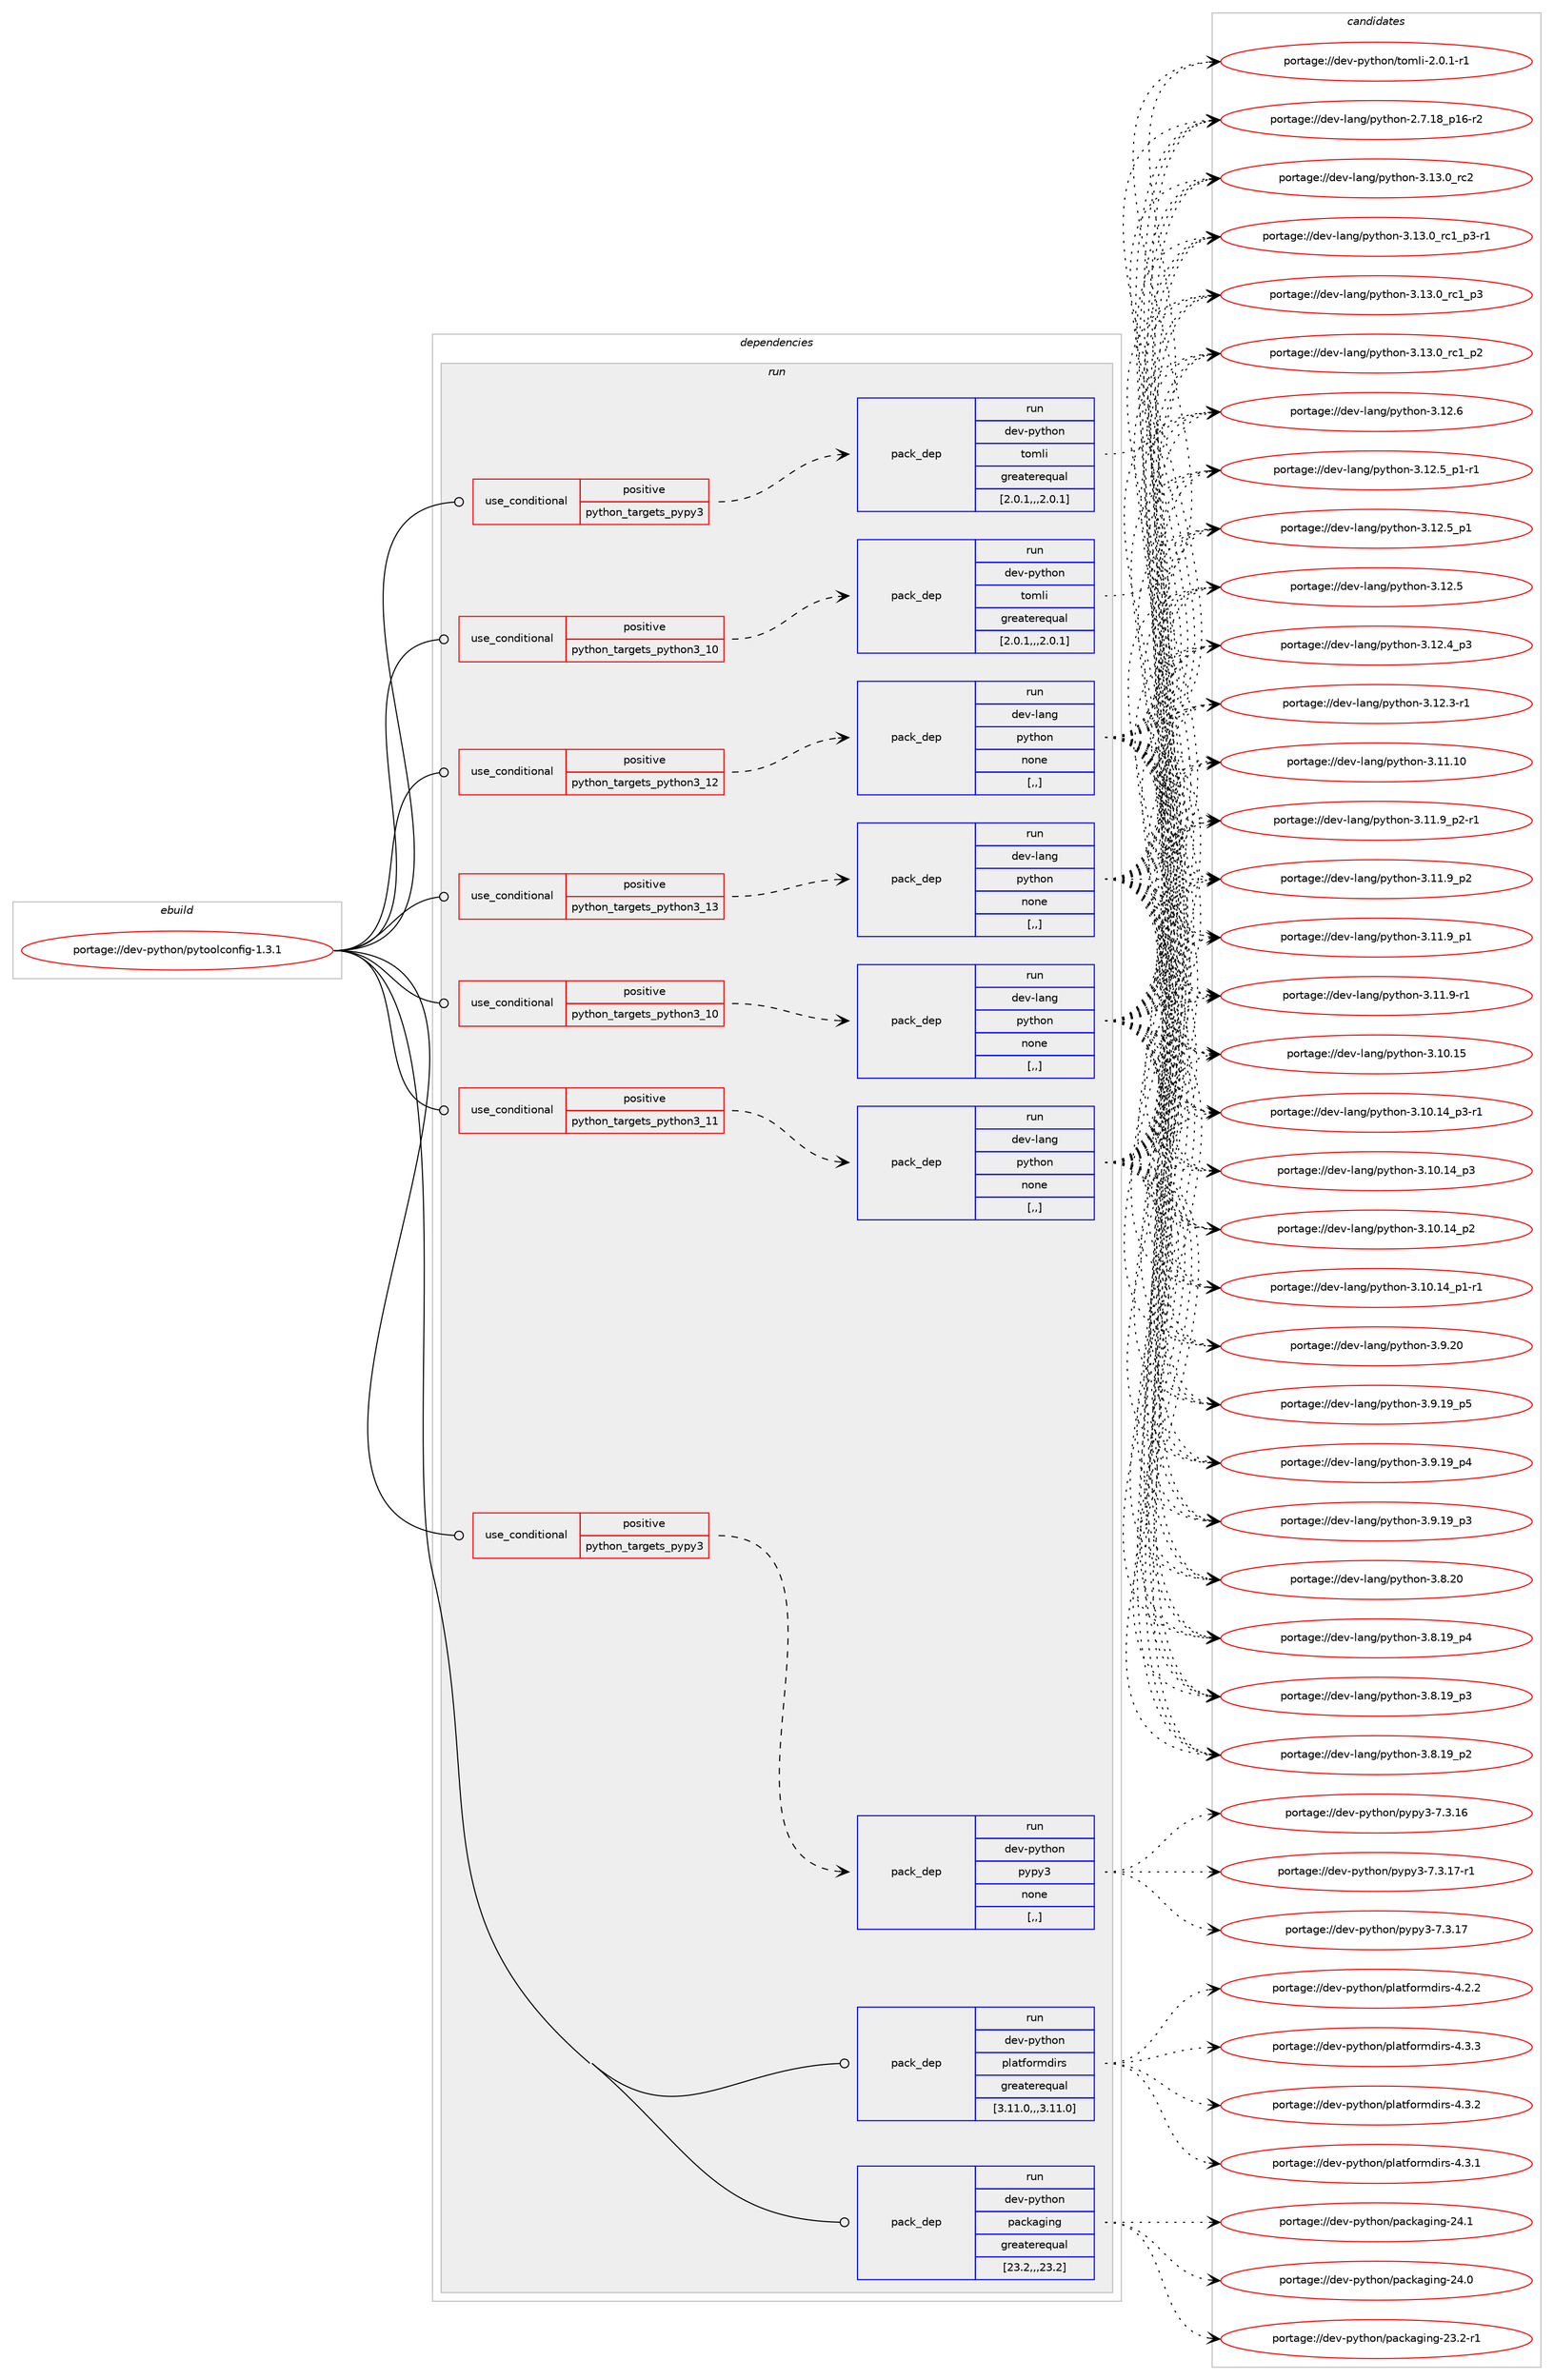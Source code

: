digraph prolog {

# *************
# Graph options
# *************

newrank=true;
concentrate=true;
compound=true;
graph [rankdir=LR,fontname=Helvetica,fontsize=10,ranksep=1.5];#, ranksep=2.5, nodesep=0.2];
edge  [arrowhead=vee];
node  [fontname=Helvetica,fontsize=10];

# **********
# The ebuild
# **********

subgraph cluster_leftcol {
color=gray;
label=<<i>ebuild</i>>;
id [label="portage://dev-python/pytoolconfig-1.3.1", color=red, width=4, href="../dev-python/pytoolconfig-1.3.1.svg"];
}

# ****************
# The dependencies
# ****************

subgraph cluster_midcol {
color=gray;
label=<<i>dependencies</i>>;
subgraph cluster_compile {
fillcolor="#eeeeee";
style=filled;
label=<<i>compile</i>>;
}
subgraph cluster_compileandrun {
fillcolor="#eeeeee";
style=filled;
label=<<i>compile and run</i>>;
}
subgraph cluster_run {
fillcolor="#eeeeee";
style=filled;
label=<<i>run</i>>;
subgraph cond169117 {
dependency655883 [label=<<TABLE BORDER="0" CELLBORDER="1" CELLSPACING="0" CELLPADDING="4"><TR><TD ROWSPAN="3" CELLPADDING="10">use_conditional</TD></TR><TR><TD>positive</TD></TR><TR><TD>python_targets_pypy3</TD></TR></TABLE>>, shape=none, color=red];
subgraph pack481906 {
dependency655884 [label=<<TABLE BORDER="0" CELLBORDER="1" CELLSPACING="0" CELLPADDING="4" WIDTH="220"><TR><TD ROWSPAN="6" CELLPADDING="30">pack_dep</TD></TR><TR><TD WIDTH="110">run</TD></TR><TR><TD>dev-python</TD></TR><TR><TD>pypy3</TD></TR><TR><TD>none</TD></TR><TR><TD>[,,]</TD></TR></TABLE>>, shape=none, color=blue];
}
dependency655883:e -> dependency655884:w [weight=20,style="dashed",arrowhead="vee"];
}
id:e -> dependency655883:w [weight=20,style="solid",arrowhead="odot"];
subgraph cond169118 {
dependency655885 [label=<<TABLE BORDER="0" CELLBORDER="1" CELLSPACING="0" CELLPADDING="4"><TR><TD ROWSPAN="3" CELLPADDING="10">use_conditional</TD></TR><TR><TD>positive</TD></TR><TR><TD>python_targets_pypy3</TD></TR></TABLE>>, shape=none, color=red];
subgraph pack481907 {
dependency655886 [label=<<TABLE BORDER="0" CELLBORDER="1" CELLSPACING="0" CELLPADDING="4" WIDTH="220"><TR><TD ROWSPAN="6" CELLPADDING="30">pack_dep</TD></TR><TR><TD WIDTH="110">run</TD></TR><TR><TD>dev-python</TD></TR><TR><TD>tomli</TD></TR><TR><TD>greaterequal</TD></TR><TR><TD>[2.0.1,,,2.0.1]</TD></TR></TABLE>>, shape=none, color=blue];
}
dependency655885:e -> dependency655886:w [weight=20,style="dashed",arrowhead="vee"];
}
id:e -> dependency655885:w [weight=20,style="solid",arrowhead="odot"];
subgraph cond169119 {
dependency655887 [label=<<TABLE BORDER="0" CELLBORDER="1" CELLSPACING="0" CELLPADDING="4"><TR><TD ROWSPAN="3" CELLPADDING="10">use_conditional</TD></TR><TR><TD>positive</TD></TR><TR><TD>python_targets_python3_10</TD></TR></TABLE>>, shape=none, color=red];
subgraph pack481908 {
dependency655888 [label=<<TABLE BORDER="0" CELLBORDER="1" CELLSPACING="0" CELLPADDING="4" WIDTH="220"><TR><TD ROWSPAN="6" CELLPADDING="30">pack_dep</TD></TR><TR><TD WIDTH="110">run</TD></TR><TR><TD>dev-lang</TD></TR><TR><TD>python</TD></TR><TR><TD>none</TD></TR><TR><TD>[,,]</TD></TR></TABLE>>, shape=none, color=blue];
}
dependency655887:e -> dependency655888:w [weight=20,style="dashed",arrowhead="vee"];
}
id:e -> dependency655887:w [weight=20,style="solid",arrowhead="odot"];
subgraph cond169120 {
dependency655889 [label=<<TABLE BORDER="0" CELLBORDER="1" CELLSPACING="0" CELLPADDING="4"><TR><TD ROWSPAN="3" CELLPADDING="10">use_conditional</TD></TR><TR><TD>positive</TD></TR><TR><TD>python_targets_python3_10</TD></TR></TABLE>>, shape=none, color=red];
subgraph pack481909 {
dependency655890 [label=<<TABLE BORDER="0" CELLBORDER="1" CELLSPACING="0" CELLPADDING="4" WIDTH="220"><TR><TD ROWSPAN="6" CELLPADDING="30">pack_dep</TD></TR><TR><TD WIDTH="110">run</TD></TR><TR><TD>dev-python</TD></TR><TR><TD>tomli</TD></TR><TR><TD>greaterequal</TD></TR><TR><TD>[2.0.1,,,2.0.1]</TD></TR></TABLE>>, shape=none, color=blue];
}
dependency655889:e -> dependency655890:w [weight=20,style="dashed",arrowhead="vee"];
}
id:e -> dependency655889:w [weight=20,style="solid",arrowhead="odot"];
subgraph cond169121 {
dependency655891 [label=<<TABLE BORDER="0" CELLBORDER="1" CELLSPACING="0" CELLPADDING="4"><TR><TD ROWSPAN="3" CELLPADDING="10">use_conditional</TD></TR><TR><TD>positive</TD></TR><TR><TD>python_targets_python3_11</TD></TR></TABLE>>, shape=none, color=red];
subgraph pack481910 {
dependency655892 [label=<<TABLE BORDER="0" CELLBORDER="1" CELLSPACING="0" CELLPADDING="4" WIDTH="220"><TR><TD ROWSPAN="6" CELLPADDING="30">pack_dep</TD></TR><TR><TD WIDTH="110">run</TD></TR><TR><TD>dev-lang</TD></TR><TR><TD>python</TD></TR><TR><TD>none</TD></TR><TR><TD>[,,]</TD></TR></TABLE>>, shape=none, color=blue];
}
dependency655891:e -> dependency655892:w [weight=20,style="dashed",arrowhead="vee"];
}
id:e -> dependency655891:w [weight=20,style="solid",arrowhead="odot"];
subgraph cond169122 {
dependency655893 [label=<<TABLE BORDER="0" CELLBORDER="1" CELLSPACING="0" CELLPADDING="4"><TR><TD ROWSPAN="3" CELLPADDING="10">use_conditional</TD></TR><TR><TD>positive</TD></TR><TR><TD>python_targets_python3_12</TD></TR></TABLE>>, shape=none, color=red];
subgraph pack481911 {
dependency655894 [label=<<TABLE BORDER="0" CELLBORDER="1" CELLSPACING="0" CELLPADDING="4" WIDTH="220"><TR><TD ROWSPAN="6" CELLPADDING="30">pack_dep</TD></TR><TR><TD WIDTH="110">run</TD></TR><TR><TD>dev-lang</TD></TR><TR><TD>python</TD></TR><TR><TD>none</TD></TR><TR><TD>[,,]</TD></TR></TABLE>>, shape=none, color=blue];
}
dependency655893:e -> dependency655894:w [weight=20,style="dashed",arrowhead="vee"];
}
id:e -> dependency655893:w [weight=20,style="solid",arrowhead="odot"];
subgraph cond169123 {
dependency655895 [label=<<TABLE BORDER="0" CELLBORDER="1" CELLSPACING="0" CELLPADDING="4"><TR><TD ROWSPAN="3" CELLPADDING="10">use_conditional</TD></TR><TR><TD>positive</TD></TR><TR><TD>python_targets_python3_13</TD></TR></TABLE>>, shape=none, color=red];
subgraph pack481912 {
dependency655896 [label=<<TABLE BORDER="0" CELLBORDER="1" CELLSPACING="0" CELLPADDING="4" WIDTH="220"><TR><TD ROWSPAN="6" CELLPADDING="30">pack_dep</TD></TR><TR><TD WIDTH="110">run</TD></TR><TR><TD>dev-lang</TD></TR><TR><TD>python</TD></TR><TR><TD>none</TD></TR><TR><TD>[,,]</TD></TR></TABLE>>, shape=none, color=blue];
}
dependency655895:e -> dependency655896:w [weight=20,style="dashed",arrowhead="vee"];
}
id:e -> dependency655895:w [weight=20,style="solid",arrowhead="odot"];
subgraph pack481913 {
dependency655897 [label=<<TABLE BORDER="0" CELLBORDER="1" CELLSPACING="0" CELLPADDING="4" WIDTH="220"><TR><TD ROWSPAN="6" CELLPADDING="30">pack_dep</TD></TR><TR><TD WIDTH="110">run</TD></TR><TR><TD>dev-python</TD></TR><TR><TD>packaging</TD></TR><TR><TD>greaterequal</TD></TR><TR><TD>[23.2,,,23.2]</TD></TR></TABLE>>, shape=none, color=blue];
}
id:e -> dependency655897:w [weight=20,style="solid",arrowhead="odot"];
subgraph pack481914 {
dependency655898 [label=<<TABLE BORDER="0" CELLBORDER="1" CELLSPACING="0" CELLPADDING="4" WIDTH="220"><TR><TD ROWSPAN="6" CELLPADDING="30">pack_dep</TD></TR><TR><TD WIDTH="110">run</TD></TR><TR><TD>dev-python</TD></TR><TR><TD>platformdirs</TD></TR><TR><TD>greaterequal</TD></TR><TR><TD>[3.11.0,,,3.11.0]</TD></TR></TABLE>>, shape=none, color=blue];
}
id:e -> dependency655898:w [weight=20,style="solid",arrowhead="odot"];
}
}

# **************
# The candidates
# **************

subgraph cluster_choices {
rank=same;
color=gray;
label=<<i>candidates</i>>;

subgraph choice481906 {
color=black;
nodesep=1;
choice100101118451121211161041111104711212111212151455546514649554511449 [label="portage://dev-python/pypy3-7.3.17-r1", color=red, width=4,href="../dev-python/pypy3-7.3.17-r1.svg"];
choice10010111845112121116104111110471121211121215145554651464955 [label="portage://dev-python/pypy3-7.3.17", color=red, width=4,href="../dev-python/pypy3-7.3.17.svg"];
choice10010111845112121116104111110471121211121215145554651464954 [label="portage://dev-python/pypy3-7.3.16", color=red, width=4,href="../dev-python/pypy3-7.3.16.svg"];
dependency655884:e -> choice100101118451121211161041111104711212111212151455546514649554511449:w [style=dotted,weight="100"];
dependency655884:e -> choice10010111845112121116104111110471121211121215145554651464955:w [style=dotted,weight="100"];
dependency655884:e -> choice10010111845112121116104111110471121211121215145554651464954:w [style=dotted,weight="100"];
}
subgraph choice481907 {
color=black;
nodesep=1;
choice10010111845112121116104111110471161111091081054550464846494511449 [label="portage://dev-python/tomli-2.0.1-r1", color=red, width=4,href="../dev-python/tomli-2.0.1-r1.svg"];
dependency655886:e -> choice10010111845112121116104111110471161111091081054550464846494511449:w [style=dotted,weight="100"];
}
subgraph choice481908 {
color=black;
nodesep=1;
choice10010111845108971101034711212111610411111045514649514648951149950 [label="portage://dev-lang/python-3.13.0_rc2", color=red, width=4,href="../dev-lang/python-3.13.0_rc2.svg"];
choice1001011184510897110103471121211161041111104551464951464895114994995112514511449 [label="portage://dev-lang/python-3.13.0_rc1_p3-r1", color=red, width=4,href="../dev-lang/python-3.13.0_rc1_p3-r1.svg"];
choice100101118451089711010347112121116104111110455146495146489511499499511251 [label="portage://dev-lang/python-3.13.0_rc1_p3", color=red, width=4,href="../dev-lang/python-3.13.0_rc1_p3.svg"];
choice100101118451089711010347112121116104111110455146495146489511499499511250 [label="portage://dev-lang/python-3.13.0_rc1_p2", color=red, width=4,href="../dev-lang/python-3.13.0_rc1_p2.svg"];
choice10010111845108971101034711212111610411111045514649504654 [label="portage://dev-lang/python-3.12.6", color=red, width=4,href="../dev-lang/python-3.12.6.svg"];
choice1001011184510897110103471121211161041111104551464950465395112494511449 [label="portage://dev-lang/python-3.12.5_p1-r1", color=red, width=4,href="../dev-lang/python-3.12.5_p1-r1.svg"];
choice100101118451089711010347112121116104111110455146495046539511249 [label="portage://dev-lang/python-3.12.5_p1", color=red, width=4,href="../dev-lang/python-3.12.5_p1.svg"];
choice10010111845108971101034711212111610411111045514649504653 [label="portage://dev-lang/python-3.12.5", color=red, width=4,href="../dev-lang/python-3.12.5.svg"];
choice100101118451089711010347112121116104111110455146495046529511251 [label="portage://dev-lang/python-3.12.4_p3", color=red, width=4,href="../dev-lang/python-3.12.4_p3.svg"];
choice100101118451089711010347112121116104111110455146495046514511449 [label="portage://dev-lang/python-3.12.3-r1", color=red, width=4,href="../dev-lang/python-3.12.3-r1.svg"];
choice1001011184510897110103471121211161041111104551464949464948 [label="portage://dev-lang/python-3.11.10", color=red, width=4,href="../dev-lang/python-3.11.10.svg"];
choice1001011184510897110103471121211161041111104551464949465795112504511449 [label="portage://dev-lang/python-3.11.9_p2-r1", color=red, width=4,href="../dev-lang/python-3.11.9_p2-r1.svg"];
choice100101118451089711010347112121116104111110455146494946579511250 [label="portage://dev-lang/python-3.11.9_p2", color=red, width=4,href="../dev-lang/python-3.11.9_p2.svg"];
choice100101118451089711010347112121116104111110455146494946579511249 [label="portage://dev-lang/python-3.11.9_p1", color=red, width=4,href="../dev-lang/python-3.11.9_p1.svg"];
choice100101118451089711010347112121116104111110455146494946574511449 [label="portage://dev-lang/python-3.11.9-r1", color=red, width=4,href="../dev-lang/python-3.11.9-r1.svg"];
choice1001011184510897110103471121211161041111104551464948464953 [label="portage://dev-lang/python-3.10.15", color=red, width=4,href="../dev-lang/python-3.10.15.svg"];
choice100101118451089711010347112121116104111110455146494846495295112514511449 [label="portage://dev-lang/python-3.10.14_p3-r1", color=red, width=4,href="../dev-lang/python-3.10.14_p3-r1.svg"];
choice10010111845108971101034711212111610411111045514649484649529511251 [label="portage://dev-lang/python-3.10.14_p3", color=red, width=4,href="../dev-lang/python-3.10.14_p3.svg"];
choice10010111845108971101034711212111610411111045514649484649529511250 [label="portage://dev-lang/python-3.10.14_p2", color=red, width=4,href="../dev-lang/python-3.10.14_p2.svg"];
choice100101118451089711010347112121116104111110455146494846495295112494511449 [label="portage://dev-lang/python-3.10.14_p1-r1", color=red, width=4,href="../dev-lang/python-3.10.14_p1-r1.svg"];
choice10010111845108971101034711212111610411111045514657465048 [label="portage://dev-lang/python-3.9.20", color=red, width=4,href="../dev-lang/python-3.9.20.svg"];
choice100101118451089711010347112121116104111110455146574649579511253 [label="portage://dev-lang/python-3.9.19_p5", color=red, width=4,href="../dev-lang/python-3.9.19_p5.svg"];
choice100101118451089711010347112121116104111110455146574649579511252 [label="portage://dev-lang/python-3.9.19_p4", color=red, width=4,href="../dev-lang/python-3.9.19_p4.svg"];
choice100101118451089711010347112121116104111110455146574649579511251 [label="portage://dev-lang/python-3.9.19_p3", color=red, width=4,href="../dev-lang/python-3.9.19_p3.svg"];
choice10010111845108971101034711212111610411111045514656465048 [label="portage://dev-lang/python-3.8.20", color=red, width=4,href="../dev-lang/python-3.8.20.svg"];
choice100101118451089711010347112121116104111110455146564649579511252 [label="portage://dev-lang/python-3.8.19_p4", color=red, width=4,href="../dev-lang/python-3.8.19_p4.svg"];
choice100101118451089711010347112121116104111110455146564649579511251 [label="portage://dev-lang/python-3.8.19_p3", color=red, width=4,href="../dev-lang/python-3.8.19_p3.svg"];
choice100101118451089711010347112121116104111110455146564649579511250 [label="portage://dev-lang/python-3.8.19_p2", color=red, width=4,href="../dev-lang/python-3.8.19_p2.svg"];
choice100101118451089711010347112121116104111110455046554649569511249544511450 [label="portage://dev-lang/python-2.7.18_p16-r2", color=red, width=4,href="../dev-lang/python-2.7.18_p16-r2.svg"];
dependency655888:e -> choice10010111845108971101034711212111610411111045514649514648951149950:w [style=dotted,weight="100"];
dependency655888:e -> choice1001011184510897110103471121211161041111104551464951464895114994995112514511449:w [style=dotted,weight="100"];
dependency655888:e -> choice100101118451089711010347112121116104111110455146495146489511499499511251:w [style=dotted,weight="100"];
dependency655888:e -> choice100101118451089711010347112121116104111110455146495146489511499499511250:w [style=dotted,weight="100"];
dependency655888:e -> choice10010111845108971101034711212111610411111045514649504654:w [style=dotted,weight="100"];
dependency655888:e -> choice1001011184510897110103471121211161041111104551464950465395112494511449:w [style=dotted,weight="100"];
dependency655888:e -> choice100101118451089711010347112121116104111110455146495046539511249:w [style=dotted,weight="100"];
dependency655888:e -> choice10010111845108971101034711212111610411111045514649504653:w [style=dotted,weight="100"];
dependency655888:e -> choice100101118451089711010347112121116104111110455146495046529511251:w [style=dotted,weight="100"];
dependency655888:e -> choice100101118451089711010347112121116104111110455146495046514511449:w [style=dotted,weight="100"];
dependency655888:e -> choice1001011184510897110103471121211161041111104551464949464948:w [style=dotted,weight="100"];
dependency655888:e -> choice1001011184510897110103471121211161041111104551464949465795112504511449:w [style=dotted,weight="100"];
dependency655888:e -> choice100101118451089711010347112121116104111110455146494946579511250:w [style=dotted,weight="100"];
dependency655888:e -> choice100101118451089711010347112121116104111110455146494946579511249:w [style=dotted,weight="100"];
dependency655888:e -> choice100101118451089711010347112121116104111110455146494946574511449:w [style=dotted,weight="100"];
dependency655888:e -> choice1001011184510897110103471121211161041111104551464948464953:w [style=dotted,weight="100"];
dependency655888:e -> choice100101118451089711010347112121116104111110455146494846495295112514511449:w [style=dotted,weight="100"];
dependency655888:e -> choice10010111845108971101034711212111610411111045514649484649529511251:w [style=dotted,weight="100"];
dependency655888:e -> choice10010111845108971101034711212111610411111045514649484649529511250:w [style=dotted,weight="100"];
dependency655888:e -> choice100101118451089711010347112121116104111110455146494846495295112494511449:w [style=dotted,weight="100"];
dependency655888:e -> choice10010111845108971101034711212111610411111045514657465048:w [style=dotted,weight="100"];
dependency655888:e -> choice100101118451089711010347112121116104111110455146574649579511253:w [style=dotted,weight="100"];
dependency655888:e -> choice100101118451089711010347112121116104111110455146574649579511252:w [style=dotted,weight="100"];
dependency655888:e -> choice100101118451089711010347112121116104111110455146574649579511251:w [style=dotted,weight="100"];
dependency655888:e -> choice10010111845108971101034711212111610411111045514656465048:w [style=dotted,weight="100"];
dependency655888:e -> choice100101118451089711010347112121116104111110455146564649579511252:w [style=dotted,weight="100"];
dependency655888:e -> choice100101118451089711010347112121116104111110455146564649579511251:w [style=dotted,weight="100"];
dependency655888:e -> choice100101118451089711010347112121116104111110455146564649579511250:w [style=dotted,weight="100"];
dependency655888:e -> choice100101118451089711010347112121116104111110455046554649569511249544511450:w [style=dotted,weight="100"];
}
subgraph choice481909 {
color=black;
nodesep=1;
choice10010111845112121116104111110471161111091081054550464846494511449 [label="portage://dev-python/tomli-2.0.1-r1", color=red, width=4,href="../dev-python/tomli-2.0.1-r1.svg"];
dependency655890:e -> choice10010111845112121116104111110471161111091081054550464846494511449:w [style=dotted,weight="100"];
}
subgraph choice481910 {
color=black;
nodesep=1;
choice10010111845108971101034711212111610411111045514649514648951149950 [label="portage://dev-lang/python-3.13.0_rc2", color=red, width=4,href="../dev-lang/python-3.13.0_rc2.svg"];
choice1001011184510897110103471121211161041111104551464951464895114994995112514511449 [label="portage://dev-lang/python-3.13.0_rc1_p3-r1", color=red, width=4,href="../dev-lang/python-3.13.0_rc1_p3-r1.svg"];
choice100101118451089711010347112121116104111110455146495146489511499499511251 [label="portage://dev-lang/python-3.13.0_rc1_p3", color=red, width=4,href="../dev-lang/python-3.13.0_rc1_p3.svg"];
choice100101118451089711010347112121116104111110455146495146489511499499511250 [label="portage://dev-lang/python-3.13.0_rc1_p2", color=red, width=4,href="../dev-lang/python-3.13.0_rc1_p2.svg"];
choice10010111845108971101034711212111610411111045514649504654 [label="portage://dev-lang/python-3.12.6", color=red, width=4,href="../dev-lang/python-3.12.6.svg"];
choice1001011184510897110103471121211161041111104551464950465395112494511449 [label="portage://dev-lang/python-3.12.5_p1-r1", color=red, width=4,href="../dev-lang/python-3.12.5_p1-r1.svg"];
choice100101118451089711010347112121116104111110455146495046539511249 [label="portage://dev-lang/python-3.12.5_p1", color=red, width=4,href="../dev-lang/python-3.12.5_p1.svg"];
choice10010111845108971101034711212111610411111045514649504653 [label="portage://dev-lang/python-3.12.5", color=red, width=4,href="../dev-lang/python-3.12.5.svg"];
choice100101118451089711010347112121116104111110455146495046529511251 [label="portage://dev-lang/python-3.12.4_p3", color=red, width=4,href="../dev-lang/python-3.12.4_p3.svg"];
choice100101118451089711010347112121116104111110455146495046514511449 [label="portage://dev-lang/python-3.12.3-r1", color=red, width=4,href="../dev-lang/python-3.12.3-r1.svg"];
choice1001011184510897110103471121211161041111104551464949464948 [label="portage://dev-lang/python-3.11.10", color=red, width=4,href="../dev-lang/python-3.11.10.svg"];
choice1001011184510897110103471121211161041111104551464949465795112504511449 [label="portage://dev-lang/python-3.11.9_p2-r1", color=red, width=4,href="../dev-lang/python-3.11.9_p2-r1.svg"];
choice100101118451089711010347112121116104111110455146494946579511250 [label="portage://dev-lang/python-3.11.9_p2", color=red, width=4,href="../dev-lang/python-3.11.9_p2.svg"];
choice100101118451089711010347112121116104111110455146494946579511249 [label="portage://dev-lang/python-3.11.9_p1", color=red, width=4,href="../dev-lang/python-3.11.9_p1.svg"];
choice100101118451089711010347112121116104111110455146494946574511449 [label="portage://dev-lang/python-3.11.9-r1", color=red, width=4,href="../dev-lang/python-3.11.9-r1.svg"];
choice1001011184510897110103471121211161041111104551464948464953 [label="portage://dev-lang/python-3.10.15", color=red, width=4,href="../dev-lang/python-3.10.15.svg"];
choice100101118451089711010347112121116104111110455146494846495295112514511449 [label="portage://dev-lang/python-3.10.14_p3-r1", color=red, width=4,href="../dev-lang/python-3.10.14_p3-r1.svg"];
choice10010111845108971101034711212111610411111045514649484649529511251 [label="portage://dev-lang/python-3.10.14_p3", color=red, width=4,href="../dev-lang/python-3.10.14_p3.svg"];
choice10010111845108971101034711212111610411111045514649484649529511250 [label="portage://dev-lang/python-3.10.14_p2", color=red, width=4,href="../dev-lang/python-3.10.14_p2.svg"];
choice100101118451089711010347112121116104111110455146494846495295112494511449 [label="portage://dev-lang/python-3.10.14_p1-r1", color=red, width=4,href="../dev-lang/python-3.10.14_p1-r1.svg"];
choice10010111845108971101034711212111610411111045514657465048 [label="portage://dev-lang/python-3.9.20", color=red, width=4,href="../dev-lang/python-3.9.20.svg"];
choice100101118451089711010347112121116104111110455146574649579511253 [label="portage://dev-lang/python-3.9.19_p5", color=red, width=4,href="../dev-lang/python-3.9.19_p5.svg"];
choice100101118451089711010347112121116104111110455146574649579511252 [label="portage://dev-lang/python-3.9.19_p4", color=red, width=4,href="../dev-lang/python-3.9.19_p4.svg"];
choice100101118451089711010347112121116104111110455146574649579511251 [label="portage://dev-lang/python-3.9.19_p3", color=red, width=4,href="../dev-lang/python-3.9.19_p3.svg"];
choice10010111845108971101034711212111610411111045514656465048 [label="portage://dev-lang/python-3.8.20", color=red, width=4,href="../dev-lang/python-3.8.20.svg"];
choice100101118451089711010347112121116104111110455146564649579511252 [label="portage://dev-lang/python-3.8.19_p4", color=red, width=4,href="../dev-lang/python-3.8.19_p4.svg"];
choice100101118451089711010347112121116104111110455146564649579511251 [label="portage://dev-lang/python-3.8.19_p3", color=red, width=4,href="../dev-lang/python-3.8.19_p3.svg"];
choice100101118451089711010347112121116104111110455146564649579511250 [label="portage://dev-lang/python-3.8.19_p2", color=red, width=4,href="../dev-lang/python-3.8.19_p2.svg"];
choice100101118451089711010347112121116104111110455046554649569511249544511450 [label="portage://dev-lang/python-2.7.18_p16-r2", color=red, width=4,href="../dev-lang/python-2.7.18_p16-r2.svg"];
dependency655892:e -> choice10010111845108971101034711212111610411111045514649514648951149950:w [style=dotted,weight="100"];
dependency655892:e -> choice1001011184510897110103471121211161041111104551464951464895114994995112514511449:w [style=dotted,weight="100"];
dependency655892:e -> choice100101118451089711010347112121116104111110455146495146489511499499511251:w [style=dotted,weight="100"];
dependency655892:e -> choice100101118451089711010347112121116104111110455146495146489511499499511250:w [style=dotted,weight="100"];
dependency655892:e -> choice10010111845108971101034711212111610411111045514649504654:w [style=dotted,weight="100"];
dependency655892:e -> choice1001011184510897110103471121211161041111104551464950465395112494511449:w [style=dotted,weight="100"];
dependency655892:e -> choice100101118451089711010347112121116104111110455146495046539511249:w [style=dotted,weight="100"];
dependency655892:e -> choice10010111845108971101034711212111610411111045514649504653:w [style=dotted,weight="100"];
dependency655892:e -> choice100101118451089711010347112121116104111110455146495046529511251:w [style=dotted,weight="100"];
dependency655892:e -> choice100101118451089711010347112121116104111110455146495046514511449:w [style=dotted,weight="100"];
dependency655892:e -> choice1001011184510897110103471121211161041111104551464949464948:w [style=dotted,weight="100"];
dependency655892:e -> choice1001011184510897110103471121211161041111104551464949465795112504511449:w [style=dotted,weight="100"];
dependency655892:e -> choice100101118451089711010347112121116104111110455146494946579511250:w [style=dotted,weight="100"];
dependency655892:e -> choice100101118451089711010347112121116104111110455146494946579511249:w [style=dotted,weight="100"];
dependency655892:e -> choice100101118451089711010347112121116104111110455146494946574511449:w [style=dotted,weight="100"];
dependency655892:e -> choice1001011184510897110103471121211161041111104551464948464953:w [style=dotted,weight="100"];
dependency655892:e -> choice100101118451089711010347112121116104111110455146494846495295112514511449:w [style=dotted,weight="100"];
dependency655892:e -> choice10010111845108971101034711212111610411111045514649484649529511251:w [style=dotted,weight="100"];
dependency655892:e -> choice10010111845108971101034711212111610411111045514649484649529511250:w [style=dotted,weight="100"];
dependency655892:e -> choice100101118451089711010347112121116104111110455146494846495295112494511449:w [style=dotted,weight="100"];
dependency655892:e -> choice10010111845108971101034711212111610411111045514657465048:w [style=dotted,weight="100"];
dependency655892:e -> choice100101118451089711010347112121116104111110455146574649579511253:w [style=dotted,weight="100"];
dependency655892:e -> choice100101118451089711010347112121116104111110455146574649579511252:w [style=dotted,weight="100"];
dependency655892:e -> choice100101118451089711010347112121116104111110455146574649579511251:w [style=dotted,weight="100"];
dependency655892:e -> choice10010111845108971101034711212111610411111045514656465048:w [style=dotted,weight="100"];
dependency655892:e -> choice100101118451089711010347112121116104111110455146564649579511252:w [style=dotted,weight="100"];
dependency655892:e -> choice100101118451089711010347112121116104111110455146564649579511251:w [style=dotted,weight="100"];
dependency655892:e -> choice100101118451089711010347112121116104111110455146564649579511250:w [style=dotted,weight="100"];
dependency655892:e -> choice100101118451089711010347112121116104111110455046554649569511249544511450:w [style=dotted,weight="100"];
}
subgraph choice481911 {
color=black;
nodesep=1;
choice10010111845108971101034711212111610411111045514649514648951149950 [label="portage://dev-lang/python-3.13.0_rc2", color=red, width=4,href="../dev-lang/python-3.13.0_rc2.svg"];
choice1001011184510897110103471121211161041111104551464951464895114994995112514511449 [label="portage://dev-lang/python-3.13.0_rc1_p3-r1", color=red, width=4,href="../dev-lang/python-3.13.0_rc1_p3-r1.svg"];
choice100101118451089711010347112121116104111110455146495146489511499499511251 [label="portage://dev-lang/python-3.13.0_rc1_p3", color=red, width=4,href="../dev-lang/python-3.13.0_rc1_p3.svg"];
choice100101118451089711010347112121116104111110455146495146489511499499511250 [label="portage://dev-lang/python-3.13.0_rc1_p2", color=red, width=4,href="../dev-lang/python-3.13.0_rc1_p2.svg"];
choice10010111845108971101034711212111610411111045514649504654 [label="portage://dev-lang/python-3.12.6", color=red, width=4,href="../dev-lang/python-3.12.6.svg"];
choice1001011184510897110103471121211161041111104551464950465395112494511449 [label="portage://dev-lang/python-3.12.5_p1-r1", color=red, width=4,href="../dev-lang/python-3.12.5_p1-r1.svg"];
choice100101118451089711010347112121116104111110455146495046539511249 [label="portage://dev-lang/python-3.12.5_p1", color=red, width=4,href="../dev-lang/python-3.12.5_p1.svg"];
choice10010111845108971101034711212111610411111045514649504653 [label="portage://dev-lang/python-3.12.5", color=red, width=4,href="../dev-lang/python-3.12.5.svg"];
choice100101118451089711010347112121116104111110455146495046529511251 [label="portage://dev-lang/python-3.12.4_p3", color=red, width=4,href="../dev-lang/python-3.12.4_p3.svg"];
choice100101118451089711010347112121116104111110455146495046514511449 [label="portage://dev-lang/python-3.12.3-r1", color=red, width=4,href="../dev-lang/python-3.12.3-r1.svg"];
choice1001011184510897110103471121211161041111104551464949464948 [label="portage://dev-lang/python-3.11.10", color=red, width=4,href="../dev-lang/python-3.11.10.svg"];
choice1001011184510897110103471121211161041111104551464949465795112504511449 [label="portage://dev-lang/python-3.11.9_p2-r1", color=red, width=4,href="../dev-lang/python-3.11.9_p2-r1.svg"];
choice100101118451089711010347112121116104111110455146494946579511250 [label="portage://dev-lang/python-3.11.9_p2", color=red, width=4,href="../dev-lang/python-3.11.9_p2.svg"];
choice100101118451089711010347112121116104111110455146494946579511249 [label="portage://dev-lang/python-3.11.9_p1", color=red, width=4,href="../dev-lang/python-3.11.9_p1.svg"];
choice100101118451089711010347112121116104111110455146494946574511449 [label="portage://dev-lang/python-3.11.9-r1", color=red, width=4,href="../dev-lang/python-3.11.9-r1.svg"];
choice1001011184510897110103471121211161041111104551464948464953 [label="portage://dev-lang/python-3.10.15", color=red, width=4,href="../dev-lang/python-3.10.15.svg"];
choice100101118451089711010347112121116104111110455146494846495295112514511449 [label="portage://dev-lang/python-3.10.14_p3-r1", color=red, width=4,href="../dev-lang/python-3.10.14_p3-r1.svg"];
choice10010111845108971101034711212111610411111045514649484649529511251 [label="portage://dev-lang/python-3.10.14_p3", color=red, width=4,href="../dev-lang/python-3.10.14_p3.svg"];
choice10010111845108971101034711212111610411111045514649484649529511250 [label="portage://dev-lang/python-3.10.14_p2", color=red, width=4,href="../dev-lang/python-3.10.14_p2.svg"];
choice100101118451089711010347112121116104111110455146494846495295112494511449 [label="portage://dev-lang/python-3.10.14_p1-r1", color=red, width=4,href="../dev-lang/python-3.10.14_p1-r1.svg"];
choice10010111845108971101034711212111610411111045514657465048 [label="portage://dev-lang/python-3.9.20", color=red, width=4,href="../dev-lang/python-3.9.20.svg"];
choice100101118451089711010347112121116104111110455146574649579511253 [label="portage://dev-lang/python-3.9.19_p5", color=red, width=4,href="../dev-lang/python-3.9.19_p5.svg"];
choice100101118451089711010347112121116104111110455146574649579511252 [label="portage://dev-lang/python-3.9.19_p4", color=red, width=4,href="../dev-lang/python-3.9.19_p4.svg"];
choice100101118451089711010347112121116104111110455146574649579511251 [label="portage://dev-lang/python-3.9.19_p3", color=red, width=4,href="../dev-lang/python-3.9.19_p3.svg"];
choice10010111845108971101034711212111610411111045514656465048 [label="portage://dev-lang/python-3.8.20", color=red, width=4,href="../dev-lang/python-3.8.20.svg"];
choice100101118451089711010347112121116104111110455146564649579511252 [label="portage://dev-lang/python-3.8.19_p4", color=red, width=4,href="../dev-lang/python-3.8.19_p4.svg"];
choice100101118451089711010347112121116104111110455146564649579511251 [label="portage://dev-lang/python-3.8.19_p3", color=red, width=4,href="../dev-lang/python-3.8.19_p3.svg"];
choice100101118451089711010347112121116104111110455146564649579511250 [label="portage://dev-lang/python-3.8.19_p2", color=red, width=4,href="../dev-lang/python-3.8.19_p2.svg"];
choice100101118451089711010347112121116104111110455046554649569511249544511450 [label="portage://dev-lang/python-2.7.18_p16-r2", color=red, width=4,href="../dev-lang/python-2.7.18_p16-r2.svg"];
dependency655894:e -> choice10010111845108971101034711212111610411111045514649514648951149950:w [style=dotted,weight="100"];
dependency655894:e -> choice1001011184510897110103471121211161041111104551464951464895114994995112514511449:w [style=dotted,weight="100"];
dependency655894:e -> choice100101118451089711010347112121116104111110455146495146489511499499511251:w [style=dotted,weight="100"];
dependency655894:e -> choice100101118451089711010347112121116104111110455146495146489511499499511250:w [style=dotted,weight="100"];
dependency655894:e -> choice10010111845108971101034711212111610411111045514649504654:w [style=dotted,weight="100"];
dependency655894:e -> choice1001011184510897110103471121211161041111104551464950465395112494511449:w [style=dotted,weight="100"];
dependency655894:e -> choice100101118451089711010347112121116104111110455146495046539511249:w [style=dotted,weight="100"];
dependency655894:e -> choice10010111845108971101034711212111610411111045514649504653:w [style=dotted,weight="100"];
dependency655894:e -> choice100101118451089711010347112121116104111110455146495046529511251:w [style=dotted,weight="100"];
dependency655894:e -> choice100101118451089711010347112121116104111110455146495046514511449:w [style=dotted,weight="100"];
dependency655894:e -> choice1001011184510897110103471121211161041111104551464949464948:w [style=dotted,weight="100"];
dependency655894:e -> choice1001011184510897110103471121211161041111104551464949465795112504511449:w [style=dotted,weight="100"];
dependency655894:e -> choice100101118451089711010347112121116104111110455146494946579511250:w [style=dotted,weight="100"];
dependency655894:e -> choice100101118451089711010347112121116104111110455146494946579511249:w [style=dotted,weight="100"];
dependency655894:e -> choice100101118451089711010347112121116104111110455146494946574511449:w [style=dotted,weight="100"];
dependency655894:e -> choice1001011184510897110103471121211161041111104551464948464953:w [style=dotted,weight="100"];
dependency655894:e -> choice100101118451089711010347112121116104111110455146494846495295112514511449:w [style=dotted,weight="100"];
dependency655894:e -> choice10010111845108971101034711212111610411111045514649484649529511251:w [style=dotted,weight="100"];
dependency655894:e -> choice10010111845108971101034711212111610411111045514649484649529511250:w [style=dotted,weight="100"];
dependency655894:e -> choice100101118451089711010347112121116104111110455146494846495295112494511449:w [style=dotted,weight="100"];
dependency655894:e -> choice10010111845108971101034711212111610411111045514657465048:w [style=dotted,weight="100"];
dependency655894:e -> choice100101118451089711010347112121116104111110455146574649579511253:w [style=dotted,weight="100"];
dependency655894:e -> choice100101118451089711010347112121116104111110455146574649579511252:w [style=dotted,weight="100"];
dependency655894:e -> choice100101118451089711010347112121116104111110455146574649579511251:w [style=dotted,weight="100"];
dependency655894:e -> choice10010111845108971101034711212111610411111045514656465048:w [style=dotted,weight="100"];
dependency655894:e -> choice100101118451089711010347112121116104111110455146564649579511252:w [style=dotted,weight="100"];
dependency655894:e -> choice100101118451089711010347112121116104111110455146564649579511251:w [style=dotted,weight="100"];
dependency655894:e -> choice100101118451089711010347112121116104111110455146564649579511250:w [style=dotted,weight="100"];
dependency655894:e -> choice100101118451089711010347112121116104111110455046554649569511249544511450:w [style=dotted,weight="100"];
}
subgraph choice481912 {
color=black;
nodesep=1;
choice10010111845108971101034711212111610411111045514649514648951149950 [label="portage://dev-lang/python-3.13.0_rc2", color=red, width=4,href="../dev-lang/python-3.13.0_rc2.svg"];
choice1001011184510897110103471121211161041111104551464951464895114994995112514511449 [label="portage://dev-lang/python-3.13.0_rc1_p3-r1", color=red, width=4,href="../dev-lang/python-3.13.0_rc1_p3-r1.svg"];
choice100101118451089711010347112121116104111110455146495146489511499499511251 [label="portage://dev-lang/python-3.13.0_rc1_p3", color=red, width=4,href="../dev-lang/python-3.13.0_rc1_p3.svg"];
choice100101118451089711010347112121116104111110455146495146489511499499511250 [label="portage://dev-lang/python-3.13.0_rc1_p2", color=red, width=4,href="../dev-lang/python-3.13.0_rc1_p2.svg"];
choice10010111845108971101034711212111610411111045514649504654 [label="portage://dev-lang/python-3.12.6", color=red, width=4,href="../dev-lang/python-3.12.6.svg"];
choice1001011184510897110103471121211161041111104551464950465395112494511449 [label="portage://dev-lang/python-3.12.5_p1-r1", color=red, width=4,href="../dev-lang/python-3.12.5_p1-r1.svg"];
choice100101118451089711010347112121116104111110455146495046539511249 [label="portage://dev-lang/python-3.12.5_p1", color=red, width=4,href="../dev-lang/python-3.12.5_p1.svg"];
choice10010111845108971101034711212111610411111045514649504653 [label="portage://dev-lang/python-3.12.5", color=red, width=4,href="../dev-lang/python-3.12.5.svg"];
choice100101118451089711010347112121116104111110455146495046529511251 [label="portage://dev-lang/python-3.12.4_p3", color=red, width=4,href="../dev-lang/python-3.12.4_p3.svg"];
choice100101118451089711010347112121116104111110455146495046514511449 [label="portage://dev-lang/python-3.12.3-r1", color=red, width=4,href="../dev-lang/python-3.12.3-r1.svg"];
choice1001011184510897110103471121211161041111104551464949464948 [label="portage://dev-lang/python-3.11.10", color=red, width=4,href="../dev-lang/python-3.11.10.svg"];
choice1001011184510897110103471121211161041111104551464949465795112504511449 [label="portage://dev-lang/python-3.11.9_p2-r1", color=red, width=4,href="../dev-lang/python-3.11.9_p2-r1.svg"];
choice100101118451089711010347112121116104111110455146494946579511250 [label="portage://dev-lang/python-3.11.9_p2", color=red, width=4,href="../dev-lang/python-3.11.9_p2.svg"];
choice100101118451089711010347112121116104111110455146494946579511249 [label="portage://dev-lang/python-3.11.9_p1", color=red, width=4,href="../dev-lang/python-3.11.9_p1.svg"];
choice100101118451089711010347112121116104111110455146494946574511449 [label="portage://dev-lang/python-3.11.9-r1", color=red, width=4,href="../dev-lang/python-3.11.9-r1.svg"];
choice1001011184510897110103471121211161041111104551464948464953 [label="portage://dev-lang/python-3.10.15", color=red, width=4,href="../dev-lang/python-3.10.15.svg"];
choice100101118451089711010347112121116104111110455146494846495295112514511449 [label="portage://dev-lang/python-3.10.14_p3-r1", color=red, width=4,href="../dev-lang/python-3.10.14_p3-r1.svg"];
choice10010111845108971101034711212111610411111045514649484649529511251 [label="portage://dev-lang/python-3.10.14_p3", color=red, width=4,href="../dev-lang/python-3.10.14_p3.svg"];
choice10010111845108971101034711212111610411111045514649484649529511250 [label="portage://dev-lang/python-3.10.14_p2", color=red, width=4,href="../dev-lang/python-3.10.14_p2.svg"];
choice100101118451089711010347112121116104111110455146494846495295112494511449 [label="portage://dev-lang/python-3.10.14_p1-r1", color=red, width=4,href="../dev-lang/python-3.10.14_p1-r1.svg"];
choice10010111845108971101034711212111610411111045514657465048 [label="portage://dev-lang/python-3.9.20", color=red, width=4,href="../dev-lang/python-3.9.20.svg"];
choice100101118451089711010347112121116104111110455146574649579511253 [label="portage://dev-lang/python-3.9.19_p5", color=red, width=4,href="../dev-lang/python-3.9.19_p5.svg"];
choice100101118451089711010347112121116104111110455146574649579511252 [label="portage://dev-lang/python-3.9.19_p4", color=red, width=4,href="../dev-lang/python-3.9.19_p4.svg"];
choice100101118451089711010347112121116104111110455146574649579511251 [label="portage://dev-lang/python-3.9.19_p3", color=red, width=4,href="../dev-lang/python-3.9.19_p3.svg"];
choice10010111845108971101034711212111610411111045514656465048 [label="portage://dev-lang/python-3.8.20", color=red, width=4,href="../dev-lang/python-3.8.20.svg"];
choice100101118451089711010347112121116104111110455146564649579511252 [label="portage://dev-lang/python-3.8.19_p4", color=red, width=4,href="../dev-lang/python-3.8.19_p4.svg"];
choice100101118451089711010347112121116104111110455146564649579511251 [label="portage://dev-lang/python-3.8.19_p3", color=red, width=4,href="../dev-lang/python-3.8.19_p3.svg"];
choice100101118451089711010347112121116104111110455146564649579511250 [label="portage://dev-lang/python-3.8.19_p2", color=red, width=4,href="../dev-lang/python-3.8.19_p2.svg"];
choice100101118451089711010347112121116104111110455046554649569511249544511450 [label="portage://dev-lang/python-2.7.18_p16-r2", color=red, width=4,href="../dev-lang/python-2.7.18_p16-r2.svg"];
dependency655896:e -> choice10010111845108971101034711212111610411111045514649514648951149950:w [style=dotted,weight="100"];
dependency655896:e -> choice1001011184510897110103471121211161041111104551464951464895114994995112514511449:w [style=dotted,weight="100"];
dependency655896:e -> choice100101118451089711010347112121116104111110455146495146489511499499511251:w [style=dotted,weight="100"];
dependency655896:e -> choice100101118451089711010347112121116104111110455146495146489511499499511250:w [style=dotted,weight="100"];
dependency655896:e -> choice10010111845108971101034711212111610411111045514649504654:w [style=dotted,weight="100"];
dependency655896:e -> choice1001011184510897110103471121211161041111104551464950465395112494511449:w [style=dotted,weight="100"];
dependency655896:e -> choice100101118451089711010347112121116104111110455146495046539511249:w [style=dotted,weight="100"];
dependency655896:e -> choice10010111845108971101034711212111610411111045514649504653:w [style=dotted,weight="100"];
dependency655896:e -> choice100101118451089711010347112121116104111110455146495046529511251:w [style=dotted,weight="100"];
dependency655896:e -> choice100101118451089711010347112121116104111110455146495046514511449:w [style=dotted,weight="100"];
dependency655896:e -> choice1001011184510897110103471121211161041111104551464949464948:w [style=dotted,weight="100"];
dependency655896:e -> choice1001011184510897110103471121211161041111104551464949465795112504511449:w [style=dotted,weight="100"];
dependency655896:e -> choice100101118451089711010347112121116104111110455146494946579511250:w [style=dotted,weight="100"];
dependency655896:e -> choice100101118451089711010347112121116104111110455146494946579511249:w [style=dotted,weight="100"];
dependency655896:e -> choice100101118451089711010347112121116104111110455146494946574511449:w [style=dotted,weight="100"];
dependency655896:e -> choice1001011184510897110103471121211161041111104551464948464953:w [style=dotted,weight="100"];
dependency655896:e -> choice100101118451089711010347112121116104111110455146494846495295112514511449:w [style=dotted,weight="100"];
dependency655896:e -> choice10010111845108971101034711212111610411111045514649484649529511251:w [style=dotted,weight="100"];
dependency655896:e -> choice10010111845108971101034711212111610411111045514649484649529511250:w [style=dotted,weight="100"];
dependency655896:e -> choice100101118451089711010347112121116104111110455146494846495295112494511449:w [style=dotted,weight="100"];
dependency655896:e -> choice10010111845108971101034711212111610411111045514657465048:w [style=dotted,weight="100"];
dependency655896:e -> choice100101118451089711010347112121116104111110455146574649579511253:w [style=dotted,weight="100"];
dependency655896:e -> choice100101118451089711010347112121116104111110455146574649579511252:w [style=dotted,weight="100"];
dependency655896:e -> choice100101118451089711010347112121116104111110455146574649579511251:w [style=dotted,weight="100"];
dependency655896:e -> choice10010111845108971101034711212111610411111045514656465048:w [style=dotted,weight="100"];
dependency655896:e -> choice100101118451089711010347112121116104111110455146564649579511252:w [style=dotted,weight="100"];
dependency655896:e -> choice100101118451089711010347112121116104111110455146564649579511251:w [style=dotted,weight="100"];
dependency655896:e -> choice100101118451089711010347112121116104111110455146564649579511250:w [style=dotted,weight="100"];
dependency655896:e -> choice100101118451089711010347112121116104111110455046554649569511249544511450:w [style=dotted,weight="100"];
}
subgraph choice481913 {
color=black;
nodesep=1;
choice10010111845112121116104111110471129799107971031051101034550524649 [label="portage://dev-python/packaging-24.1", color=red, width=4,href="../dev-python/packaging-24.1.svg"];
choice10010111845112121116104111110471129799107971031051101034550524648 [label="portage://dev-python/packaging-24.0", color=red, width=4,href="../dev-python/packaging-24.0.svg"];
choice100101118451121211161041111104711297991079710310511010345505146504511449 [label="portage://dev-python/packaging-23.2-r1", color=red, width=4,href="../dev-python/packaging-23.2-r1.svg"];
dependency655897:e -> choice10010111845112121116104111110471129799107971031051101034550524649:w [style=dotted,weight="100"];
dependency655897:e -> choice10010111845112121116104111110471129799107971031051101034550524648:w [style=dotted,weight="100"];
dependency655897:e -> choice100101118451121211161041111104711297991079710310511010345505146504511449:w [style=dotted,weight="100"];
}
subgraph choice481914 {
color=black;
nodesep=1;
choice100101118451121211161041111104711210897116102111114109100105114115455246514651 [label="portage://dev-python/platformdirs-4.3.3", color=red, width=4,href="../dev-python/platformdirs-4.3.3.svg"];
choice100101118451121211161041111104711210897116102111114109100105114115455246514650 [label="portage://dev-python/platformdirs-4.3.2", color=red, width=4,href="../dev-python/platformdirs-4.3.2.svg"];
choice100101118451121211161041111104711210897116102111114109100105114115455246514649 [label="portage://dev-python/platformdirs-4.3.1", color=red, width=4,href="../dev-python/platformdirs-4.3.1.svg"];
choice100101118451121211161041111104711210897116102111114109100105114115455246504650 [label="portage://dev-python/platformdirs-4.2.2", color=red, width=4,href="../dev-python/platformdirs-4.2.2.svg"];
dependency655898:e -> choice100101118451121211161041111104711210897116102111114109100105114115455246514651:w [style=dotted,weight="100"];
dependency655898:e -> choice100101118451121211161041111104711210897116102111114109100105114115455246514650:w [style=dotted,weight="100"];
dependency655898:e -> choice100101118451121211161041111104711210897116102111114109100105114115455246514649:w [style=dotted,weight="100"];
dependency655898:e -> choice100101118451121211161041111104711210897116102111114109100105114115455246504650:w [style=dotted,weight="100"];
}
}

}
